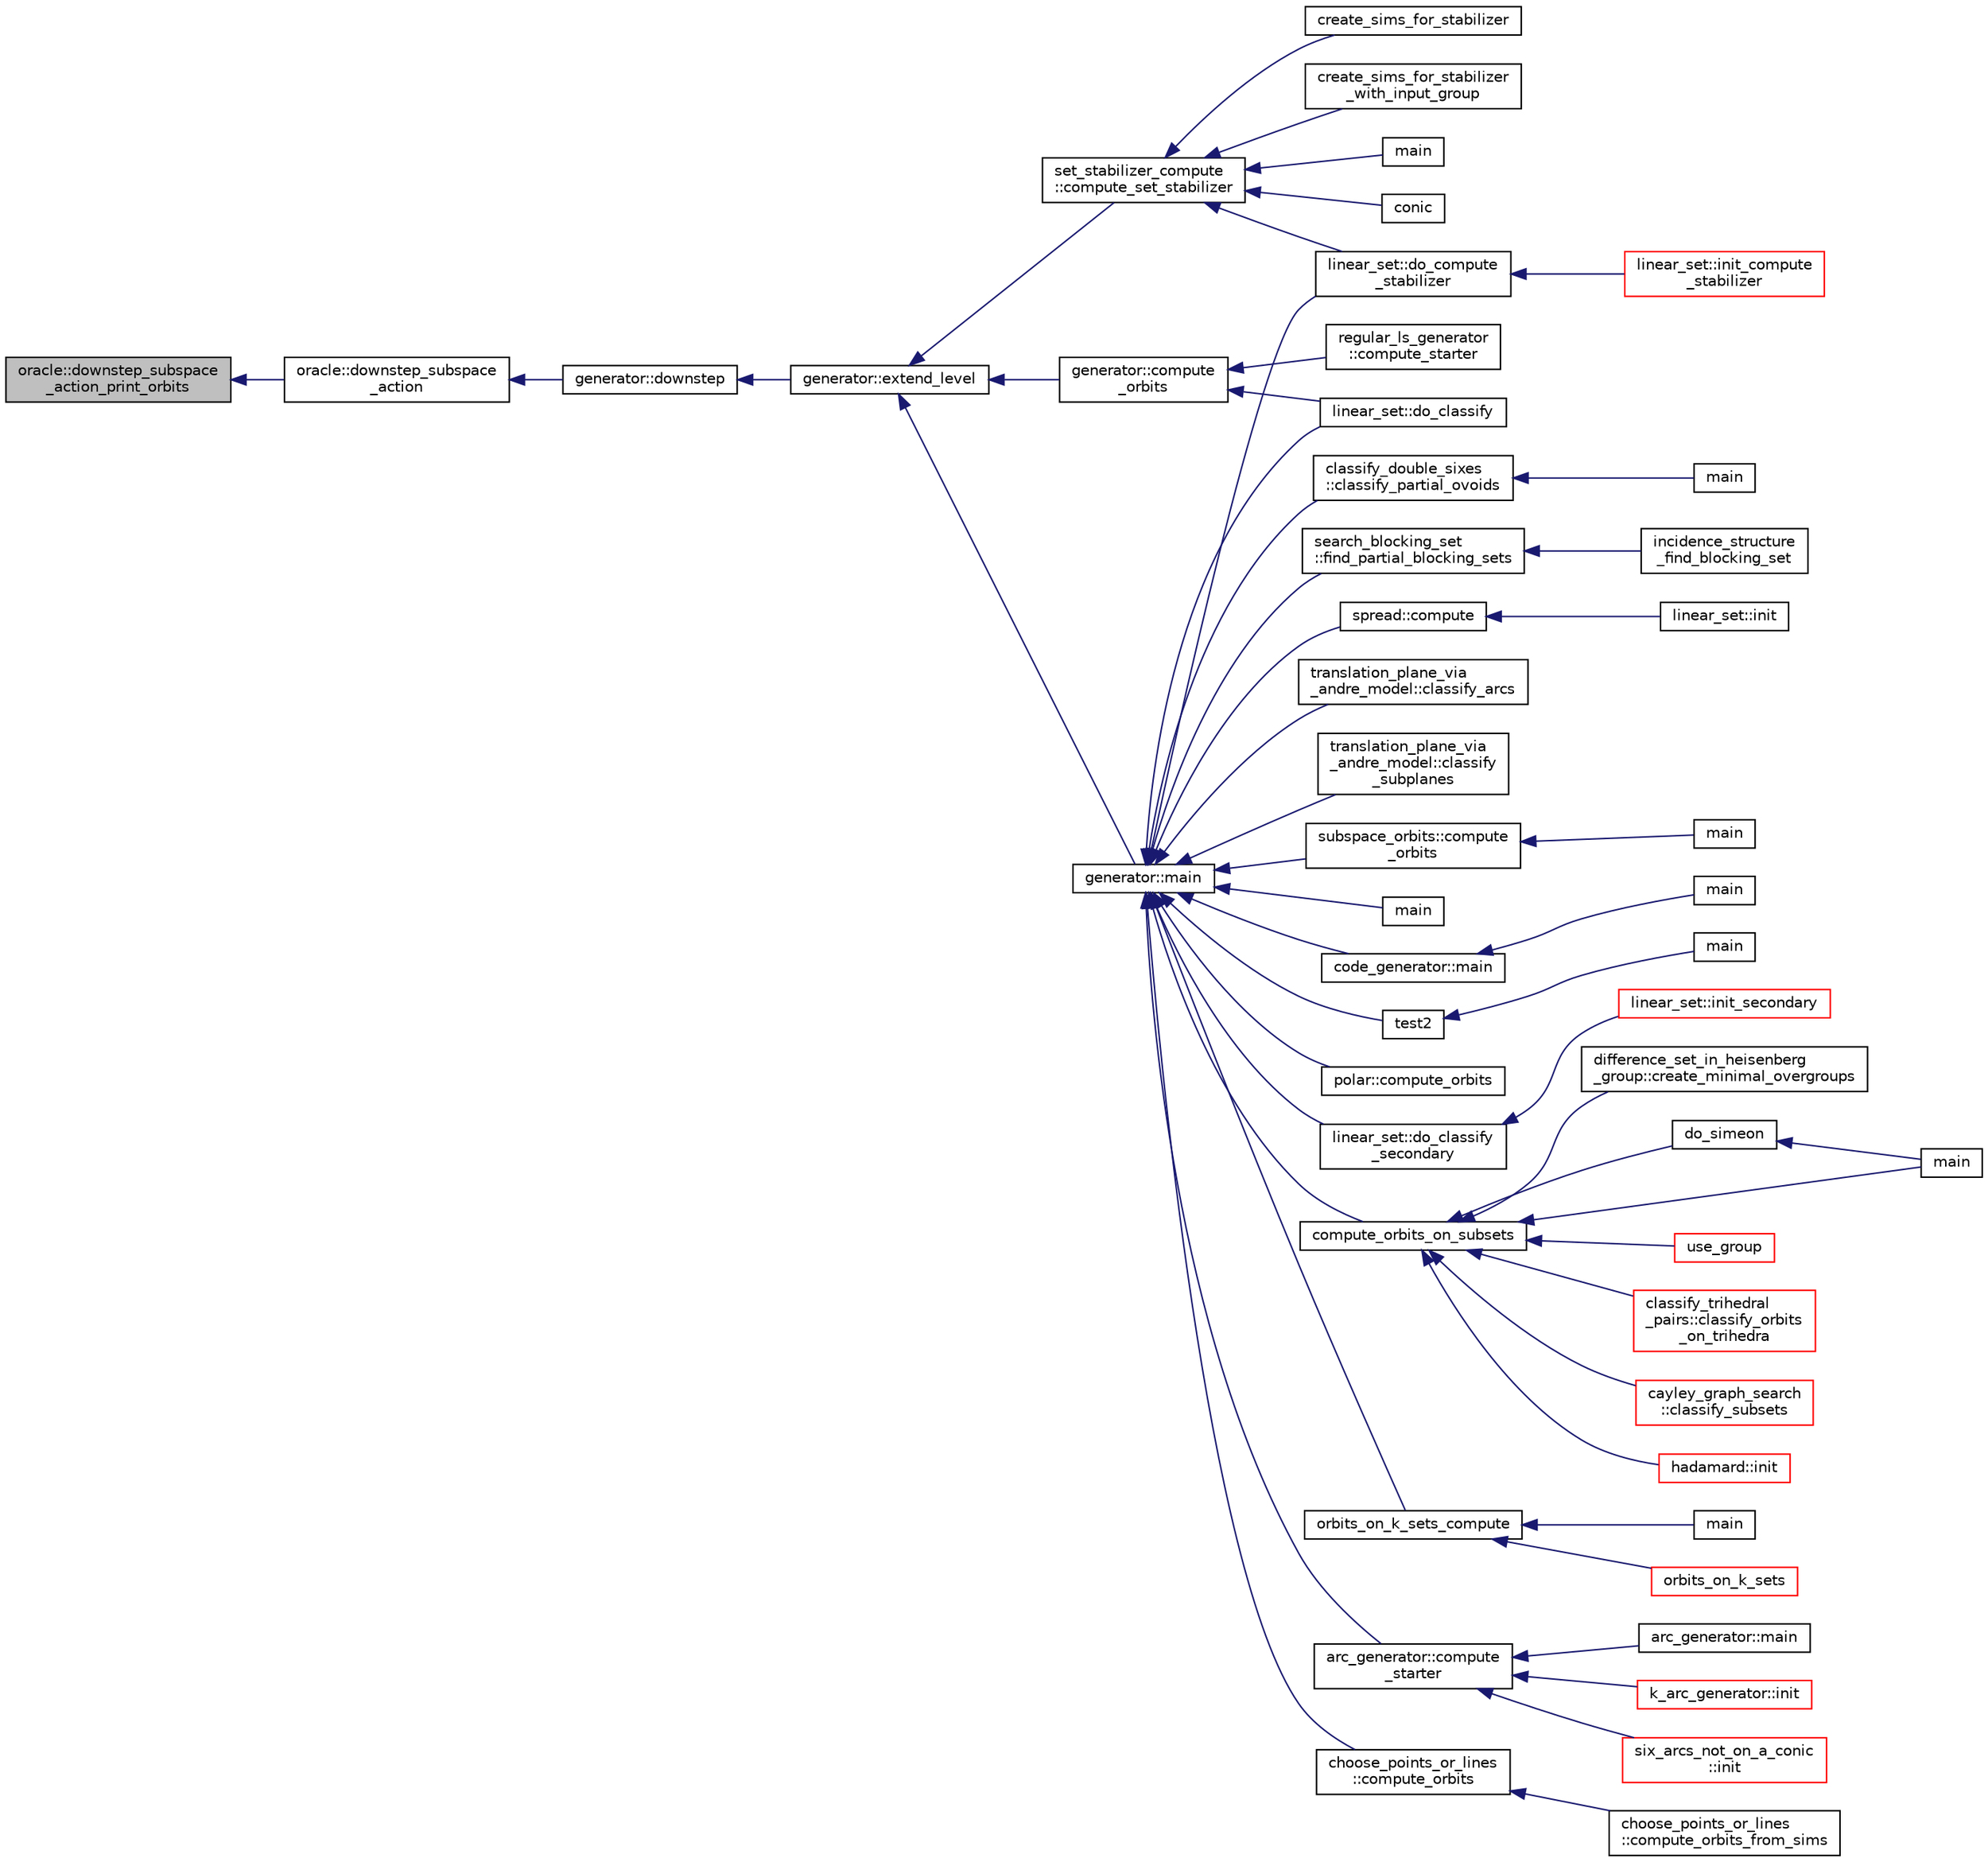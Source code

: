 digraph "oracle::downstep_subspace_action_print_orbits"
{
  edge [fontname="Helvetica",fontsize="10",labelfontname="Helvetica",labelfontsize="10"];
  node [fontname="Helvetica",fontsize="10",shape=record];
  rankdir="LR";
  Node4890 [label="oracle::downstep_subspace\l_action_print_orbits",height=0.2,width=0.4,color="black", fillcolor="grey75", style="filled", fontcolor="black"];
  Node4890 -> Node4891 [dir="back",color="midnightblue",fontsize="10",style="solid",fontname="Helvetica"];
  Node4891 [label="oracle::downstep_subspace\l_action",height=0.2,width=0.4,color="black", fillcolor="white", style="filled",URL="$d7/da7/classoracle.html#a26f568b84b1ca2c24f619278ac88c407"];
  Node4891 -> Node4892 [dir="back",color="midnightblue",fontsize="10",style="solid",fontname="Helvetica"];
  Node4892 [label="generator::downstep",height=0.2,width=0.4,color="black", fillcolor="white", style="filled",URL="$d7/d73/classgenerator.html#ad90bc284af0b5f5beae960a0bd7a5b43"];
  Node4892 -> Node4893 [dir="back",color="midnightblue",fontsize="10",style="solid",fontname="Helvetica"];
  Node4893 [label="generator::extend_level",height=0.2,width=0.4,color="black", fillcolor="white", style="filled",URL="$d7/d73/classgenerator.html#a91b84d80ccec0cd2136bc221c30e0f8e"];
  Node4893 -> Node4894 [dir="back",color="midnightblue",fontsize="10",style="solid",fontname="Helvetica"];
  Node4894 [label="set_stabilizer_compute\l::compute_set_stabilizer",height=0.2,width=0.4,color="black", fillcolor="white", style="filled",URL="$d8/dc6/classset__stabilizer__compute.html#ad4f92074322e98c7cd0ed5d4f8486b76"];
  Node4894 -> Node4895 [dir="back",color="midnightblue",fontsize="10",style="solid",fontname="Helvetica"];
  Node4895 [label="main",height=0.2,width=0.4,color="black", fillcolor="white", style="filled",URL="$db/d67/test__hyperoval_8_c.html#a3c04138a5bfe5d72780bb7e82a18e627"];
  Node4894 -> Node4896 [dir="back",color="midnightblue",fontsize="10",style="solid",fontname="Helvetica"];
  Node4896 [label="conic",height=0.2,width=0.4,color="black", fillcolor="white", style="filled",URL="$d4/de8/conic_8_c.html#a96def9474b981a9d5831a9b48d85d652"];
  Node4894 -> Node4897 [dir="back",color="midnightblue",fontsize="10",style="solid",fontname="Helvetica"];
  Node4897 [label="linear_set::do_compute\l_stabilizer",height=0.2,width=0.4,color="black", fillcolor="white", style="filled",URL="$dd/d86/classlinear__set.html#ae8f58ded28fb5370f4459cca42b7463b"];
  Node4897 -> Node4898 [dir="back",color="midnightblue",fontsize="10",style="solid",fontname="Helvetica"];
  Node4898 [label="linear_set::init_compute\l_stabilizer",height=0.2,width=0.4,color="red", fillcolor="white", style="filled",URL="$dd/d86/classlinear__set.html#a0cc3eaec1896fdc977b62e94623b055b"];
  Node4894 -> Node4900 [dir="back",color="midnightblue",fontsize="10",style="solid",fontname="Helvetica"];
  Node4900 [label="create_sims_for_stabilizer",height=0.2,width=0.4,color="black", fillcolor="white", style="filled",URL="$d0/d76/tl__algebra__and__number__theory_8h.html#af2c67d225072549409be710ac3cd30f8"];
  Node4894 -> Node4901 [dir="back",color="midnightblue",fontsize="10",style="solid",fontname="Helvetica"];
  Node4901 [label="create_sims_for_stabilizer\l_with_input_group",height=0.2,width=0.4,color="black", fillcolor="white", style="filled",URL="$d0/d76/tl__algebra__and__number__theory_8h.html#af5482567a8d6ba5c2fe593bf6f7f9a0f"];
  Node4893 -> Node4902 [dir="back",color="midnightblue",fontsize="10",style="solid",fontname="Helvetica"];
  Node4902 [label="generator::compute\l_orbits",height=0.2,width=0.4,color="black", fillcolor="white", style="filled",URL="$d7/d73/classgenerator.html#a23989bc20ecaaed39c4119c758367f40"];
  Node4902 -> Node4903 [dir="back",color="midnightblue",fontsize="10",style="solid",fontname="Helvetica"];
  Node4903 [label="regular_ls_generator\l::compute_starter",height=0.2,width=0.4,color="black", fillcolor="white", style="filled",URL="$d2/dd8/classregular__ls__generator.html#aa38907741058694a73194b02ceb4a53d"];
  Node4902 -> Node4904 [dir="back",color="midnightblue",fontsize="10",style="solid",fontname="Helvetica"];
  Node4904 [label="linear_set::do_classify",height=0.2,width=0.4,color="black", fillcolor="white", style="filled",URL="$dd/d86/classlinear__set.html#a3eb2dbce7fa8b71901dfc12f288ddd0c"];
  Node4893 -> Node4905 [dir="back",color="midnightblue",fontsize="10",style="solid",fontname="Helvetica"];
  Node4905 [label="generator::main",height=0.2,width=0.4,color="black", fillcolor="white", style="filled",URL="$d7/d73/classgenerator.html#a01abff8e9f231bf0d82e2e8e0061f242"];
  Node4905 -> Node4906 [dir="back",color="midnightblue",fontsize="10",style="solid",fontname="Helvetica"];
  Node4906 [label="main",height=0.2,width=0.4,color="black", fillcolor="white", style="filled",URL="$d2/d11/codes_8h.html#a217dbf8b442f20279ea00b898af96f52"];
  Node4905 -> Node4907 [dir="back",color="midnightblue",fontsize="10",style="solid",fontname="Helvetica"];
  Node4907 [label="code_generator::main",height=0.2,width=0.4,color="black", fillcolor="white", style="filled",URL="$db/d37/classcode__generator.html#ab3cf3a306e4032c2b471ac95321c599f"];
  Node4907 -> Node4908 [dir="back",color="midnightblue",fontsize="10",style="solid",fontname="Helvetica"];
  Node4908 [label="main",height=0.2,width=0.4,color="black", fillcolor="white", style="filled",URL="$d4/d4f/codes_8_c.html#a217dbf8b442f20279ea00b898af96f52"];
  Node4905 -> Node4909 [dir="back",color="midnightblue",fontsize="10",style="solid",fontname="Helvetica"];
  Node4909 [label="test2",height=0.2,width=0.4,color="black", fillcolor="white", style="filled",URL="$d9/db0/factor__space_8_c.html#a39d73a812e5fd8f1bc111e948368cb10"];
  Node4909 -> Node4910 [dir="back",color="midnightblue",fontsize="10",style="solid",fontname="Helvetica"];
  Node4910 [label="main",height=0.2,width=0.4,color="black", fillcolor="white", style="filled",URL="$d9/db0/factor__space_8_c.html#a3c04138a5bfe5d72780bb7e82a18e627"];
  Node4905 -> Node4911 [dir="back",color="midnightblue",fontsize="10",style="solid",fontname="Helvetica"];
  Node4911 [label="polar::compute_orbits",height=0.2,width=0.4,color="black", fillcolor="white", style="filled",URL="$da/d1c/classpolar.html#ac4c3c4f95d14c74ff4a3ec3f3479a1da"];
  Node4905 -> Node4904 [dir="back",color="midnightblue",fontsize="10",style="solid",fontname="Helvetica"];
  Node4905 -> Node4912 [dir="back",color="midnightblue",fontsize="10",style="solid",fontname="Helvetica"];
  Node4912 [label="linear_set::do_classify\l_secondary",height=0.2,width=0.4,color="black", fillcolor="white", style="filled",URL="$dd/d86/classlinear__set.html#a47eb7f9995f3343abd3bdfbf9a9a9162"];
  Node4912 -> Node4913 [dir="back",color="midnightblue",fontsize="10",style="solid",fontname="Helvetica"];
  Node4913 [label="linear_set::init_secondary",height=0.2,width=0.4,color="red", fillcolor="white", style="filled",URL="$dd/d86/classlinear__set.html#a7bf8cd7805559b5762921687a7c1ed97"];
  Node4905 -> Node4897 [dir="back",color="midnightblue",fontsize="10",style="solid",fontname="Helvetica"];
  Node4905 -> Node4915 [dir="back",color="midnightblue",fontsize="10",style="solid",fontname="Helvetica"];
  Node4915 [label="compute_orbits_on_subsets",height=0.2,width=0.4,color="black", fillcolor="white", style="filled",URL="$d3/d35/snakes__and__ladders__global_8_c.html#af33697aede0480110b1227f727252637"];
  Node4915 -> Node4916 [dir="back",color="midnightblue",fontsize="10",style="solid",fontname="Helvetica"];
  Node4916 [label="cayley_graph_search\l::classify_subsets",height=0.2,width=0.4,color="red", fillcolor="white", style="filled",URL="$de/dae/classcayley__graph__search.html#a4cf8a90752e018a281481ac80ad52c4b"];
  Node4915 -> Node4919 [dir="back",color="midnightblue",fontsize="10",style="solid",fontname="Helvetica"];
  Node4919 [label="hadamard::init",height=0.2,width=0.4,color="red", fillcolor="white", style="filled",URL="$d7/dbb/classhadamard.html#a16af359850b8bdd0d2a73e260d496c33"];
  Node4915 -> Node4921 [dir="back",color="midnightblue",fontsize="10",style="solid",fontname="Helvetica"];
  Node4921 [label="difference_set_in_heisenberg\l_group::create_minimal_overgroups",height=0.2,width=0.4,color="black", fillcolor="white", style="filled",URL="$de/d8a/classdifference__set__in__heisenberg__group.html#a9bde5ad5da3ebaebf98fbfd3e8110b79"];
  Node4915 -> Node4922 [dir="back",color="midnightblue",fontsize="10",style="solid",fontname="Helvetica"];
  Node4922 [label="main",height=0.2,width=0.4,color="black", fillcolor="white", style="filled",URL="$d5/d13/simeon_8_c.html#ae66f6b31b5ad750f1fe042a706a4e3d4"];
  Node4915 -> Node4923 [dir="back",color="midnightblue",fontsize="10",style="solid",fontname="Helvetica"];
  Node4923 [label="do_simeon",height=0.2,width=0.4,color="black", fillcolor="white", style="filled",URL="$d5/d13/simeon_8_c.html#a36cf3f9cb484fa44da7a7dfcbe9385d0"];
  Node4923 -> Node4922 [dir="back",color="midnightblue",fontsize="10",style="solid",fontname="Helvetica"];
  Node4915 -> Node4924 [dir="back",color="midnightblue",fontsize="10",style="solid",fontname="Helvetica"];
  Node4924 [label="use_group",height=0.2,width=0.4,color="red", fillcolor="white", style="filled",URL="$d9/d9f/all__cliques_8_c.html#aba62531e97173264c39afe2c7857af31"];
  Node4915 -> Node4926 [dir="back",color="midnightblue",fontsize="10",style="solid",fontname="Helvetica"];
  Node4926 [label="classify_trihedral\l_pairs::classify_orbits\l_on_trihedra",height=0.2,width=0.4,color="red", fillcolor="white", style="filled",URL="$d1/d21/classclassify__trihedral__pairs.html#a99625621bfba4bb65b3d60304b306539"];
  Node4905 -> Node4933 [dir="back",color="midnightblue",fontsize="10",style="solid",fontname="Helvetica"];
  Node4933 [label="orbits_on_k_sets_compute",height=0.2,width=0.4,color="black", fillcolor="white", style="filled",URL="$d3/d35/snakes__and__ladders__global_8_c.html#a96743526b15703539d544499276aaa71"];
  Node4933 -> Node4934 [dir="back",color="midnightblue",fontsize="10",style="solid",fontname="Helvetica"];
  Node4934 [label="main",height=0.2,width=0.4,color="black", fillcolor="white", style="filled",URL="$d9/d5f/example__fano__plane_8_c.html#ae66f6b31b5ad750f1fe042a706a4e3d4"];
  Node4933 -> Node4935 [dir="back",color="midnightblue",fontsize="10",style="solid",fontname="Helvetica"];
  Node4935 [label="orbits_on_k_sets",height=0.2,width=0.4,color="red", fillcolor="white", style="filled",URL="$d3/d35/snakes__and__ladders__global_8_c.html#afe3d79116aa8b4d1a93d444a3a979b6e"];
  Node4905 -> Node4944 [dir="back",color="midnightblue",fontsize="10",style="solid",fontname="Helvetica"];
  Node4944 [label="arc_generator::compute\l_starter",height=0.2,width=0.4,color="black", fillcolor="white", style="filled",URL="$d4/d21/classarc__generator.html#aad1dcec3a1c302e743d574bd1ac857d9"];
  Node4944 -> Node4943 [dir="back",color="midnightblue",fontsize="10",style="solid",fontname="Helvetica"];
  Node4943 [label="arc_generator::main",height=0.2,width=0.4,color="black", fillcolor="white", style="filled",URL="$d4/d21/classarc__generator.html#ad80140b51b165dad1fe6ab232be7829a"];
  Node4944 -> Node4945 [dir="back",color="midnightblue",fontsize="10",style="solid",fontname="Helvetica"];
  Node4945 [label="k_arc_generator::init",height=0.2,width=0.4,color="red", fillcolor="white", style="filled",URL="$d6/dd8/classk__arc__generator.html#a6036d9f52ede9f8ca681505626b5361d"];
  Node4944 -> Node4947 [dir="back",color="midnightblue",fontsize="10",style="solid",fontname="Helvetica"];
  Node4947 [label="six_arcs_not_on_a_conic\l::init",height=0.2,width=0.4,color="red", fillcolor="white", style="filled",URL="$d8/de6/classsix__arcs__not__on__a__conic.html#a7a4d5cf8a098488729934cfa8a70944a"];
  Node4905 -> Node4949 [dir="back",color="midnightblue",fontsize="10",style="solid",fontname="Helvetica"];
  Node4949 [label="choose_points_or_lines\l::compute_orbits",height=0.2,width=0.4,color="black", fillcolor="white", style="filled",URL="$d6/d75/classchoose__points__or__lines.html#adc353e2d41dc8a39563322c8cdd85f61"];
  Node4949 -> Node4950 [dir="back",color="midnightblue",fontsize="10",style="solid",fontname="Helvetica"];
  Node4950 [label="choose_points_or_lines\l::compute_orbits_from_sims",height=0.2,width=0.4,color="black", fillcolor="white", style="filled",URL="$d6/d75/classchoose__points__or__lines.html#a4fcac2dadf459d7c75187a00a4bd64aa"];
  Node4905 -> Node4951 [dir="back",color="midnightblue",fontsize="10",style="solid",fontname="Helvetica"];
  Node4951 [label="classify_double_sixes\l::classify_partial_ovoids",height=0.2,width=0.4,color="black", fillcolor="white", style="filled",URL="$dd/d23/classclassify__double__sixes.html#a2253fca143a0e8a3e39655eb05668ae9"];
  Node4951 -> Node4952 [dir="back",color="midnightblue",fontsize="10",style="solid",fontname="Helvetica"];
  Node4952 [label="main",height=0.2,width=0.4,color="black", fillcolor="white", style="filled",URL="$df/df8/surface__classify_8_c.html#a217dbf8b442f20279ea00b898af96f52"];
  Node4905 -> Node4953 [dir="back",color="midnightblue",fontsize="10",style="solid",fontname="Helvetica"];
  Node4953 [label="search_blocking_set\l::find_partial_blocking_sets",height=0.2,width=0.4,color="black", fillcolor="white", style="filled",URL="$dc/d36/classsearch__blocking__set.html#ad3fdb3d356db75a02c406bc9d4e9e9b6"];
  Node4953 -> Node4954 [dir="back",color="midnightblue",fontsize="10",style="solid",fontname="Helvetica"];
  Node4954 [label="incidence_structure\l_find_blocking_set",height=0.2,width=0.4,color="black", fillcolor="white", style="filled",URL="$df/d74/tl__geometry_8h.html#a8e3d42d0018f8a804b9686b1c4951186"];
  Node4905 -> Node4955 [dir="back",color="midnightblue",fontsize="10",style="solid",fontname="Helvetica"];
  Node4955 [label="spread::compute",height=0.2,width=0.4,color="black", fillcolor="white", style="filled",URL="$da/dc1/classspread.html#a9674466d3e03b8dad79882299c638a21"];
  Node4955 -> Node4956 [dir="back",color="midnightblue",fontsize="10",style="solid",fontname="Helvetica"];
  Node4956 [label="linear_set::init",height=0.2,width=0.4,color="black", fillcolor="white", style="filled",URL="$dd/d86/classlinear__set.html#a7ab24e84423749047d5465cb15505475"];
  Node4905 -> Node4957 [dir="back",color="midnightblue",fontsize="10",style="solid",fontname="Helvetica"];
  Node4957 [label="translation_plane_via\l_andre_model::classify_arcs",height=0.2,width=0.4,color="black", fillcolor="white", style="filled",URL="$d1/dcc/classtranslation__plane__via__andre__model.html#ac8f002e812a8b152d41e806688601c5e"];
  Node4905 -> Node4958 [dir="back",color="midnightblue",fontsize="10",style="solid",fontname="Helvetica"];
  Node4958 [label="translation_plane_via\l_andre_model::classify\l_subplanes",height=0.2,width=0.4,color="black", fillcolor="white", style="filled",URL="$d1/dcc/classtranslation__plane__via__andre__model.html#a794fefa95f0a7f7b887133375988ee55"];
  Node4905 -> Node4959 [dir="back",color="midnightblue",fontsize="10",style="solid",fontname="Helvetica"];
  Node4959 [label="subspace_orbits::compute\l_orbits",height=0.2,width=0.4,color="black", fillcolor="white", style="filled",URL="$d2/d9f/classsubspace__orbits.html#a2778f8d49cde1675de1ef6acfe180b63"];
  Node4959 -> Node4960 [dir="back",color="midnightblue",fontsize="10",style="solid",fontname="Helvetica"];
  Node4960 [label="main",height=0.2,width=0.4,color="black", fillcolor="white", style="filled",URL="$da/dd5/subspace__orbits__main_8_c.html#a217dbf8b442f20279ea00b898af96f52"];
}
